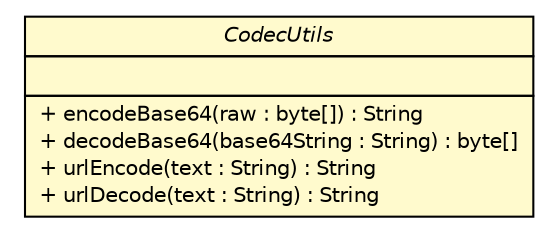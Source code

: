 #!/usr/local/bin/dot
#
# Class diagram 
# Generated by UMLGraph version R5_6-24-gf6e263 (http://www.umlgraph.org/)
#

digraph G {
	edge [fontname="Helvetica",fontsize=10,labelfontname="Helvetica",labelfontsize=10];
	node [fontname="Helvetica",fontsize=10,shape=plaintext];
	nodesep=0.25;
	ranksep=0.5;
	// com.yirendai.oss.lib.common.CodecUtils
	c1624 [label=<<table title="com.yirendai.oss.lib.common.CodecUtils" border="0" cellborder="1" cellspacing="0" cellpadding="2" port="p" bgcolor="lemonChiffon" href="./CodecUtils.html">
		<tr><td><table border="0" cellspacing="0" cellpadding="1">
<tr><td align="center" balign="center"><font face="Helvetica-Oblique"> CodecUtils </font></td></tr>
		</table></td></tr>
		<tr><td><table border="0" cellspacing="0" cellpadding="1">
<tr><td align="left" balign="left">  </td></tr>
		</table></td></tr>
		<tr><td><table border="0" cellspacing="0" cellpadding="1">
<tr><td align="left" balign="left"> + encodeBase64(raw : byte[]) : String </td></tr>
<tr><td align="left" balign="left"> + decodeBase64(base64String : String) : byte[] </td></tr>
<tr><td align="left" balign="left"> + urlEncode(text : String) : String </td></tr>
<tr><td align="left" balign="left"> + urlDecode(text : String) : String </td></tr>
		</table></td></tr>
		</table>>, URL="./CodecUtils.html", fontname="Helvetica", fontcolor="black", fontsize=10.0];
}

